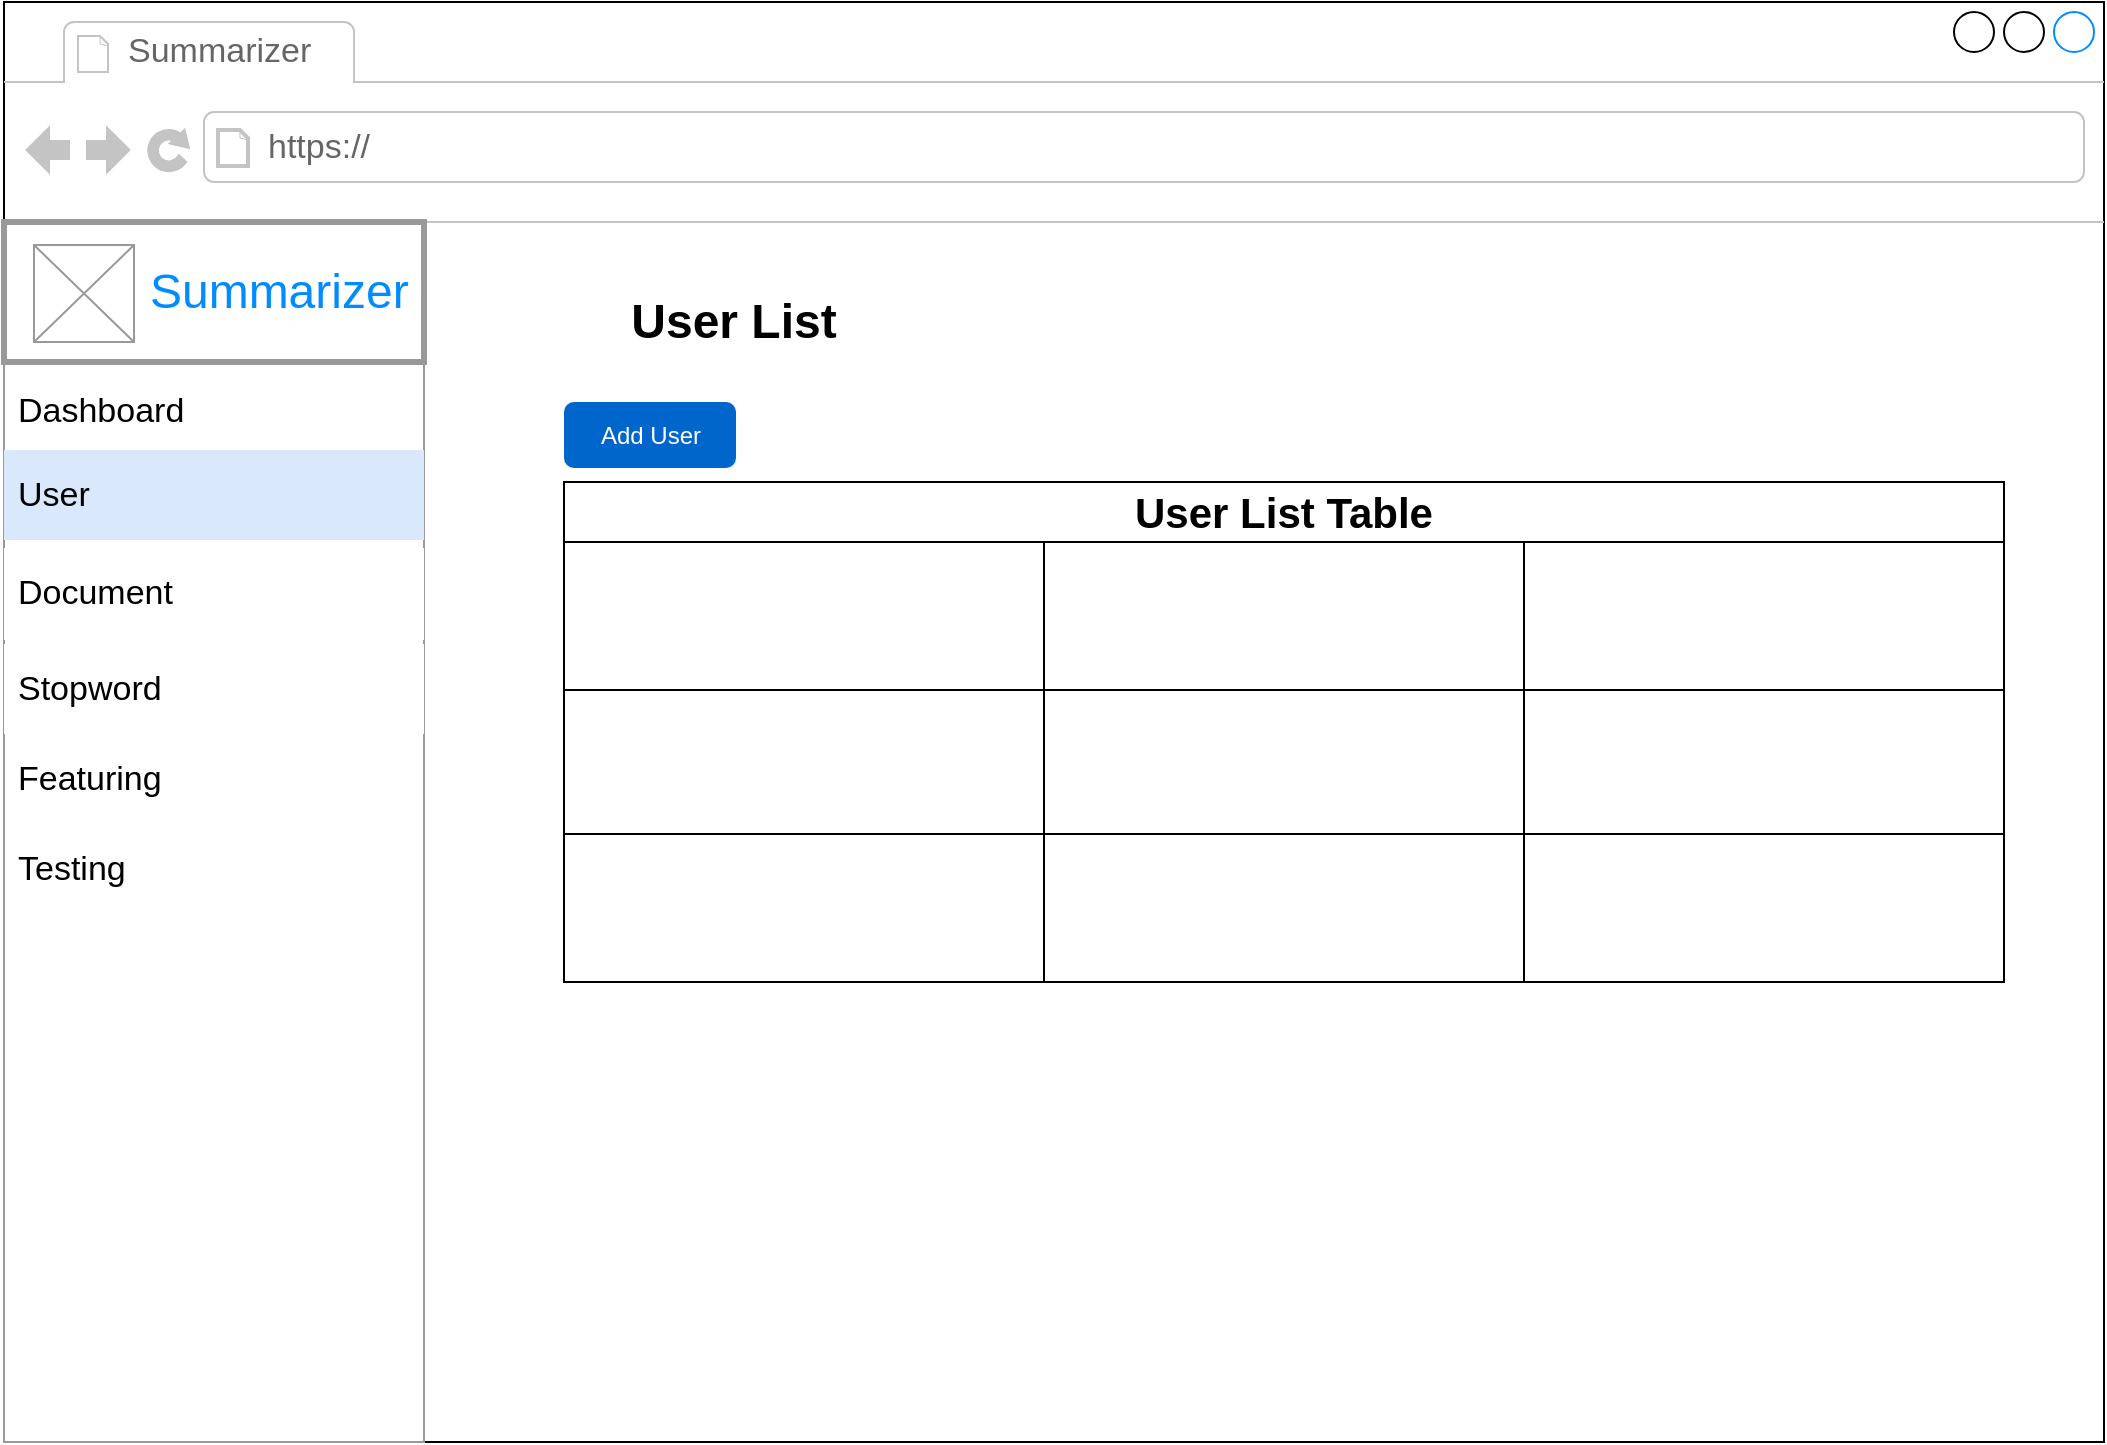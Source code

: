 <mxfile version="13.3.5" type="device"><diagram id="UIkS6cc1e1BOAUEn2AfB" name="Page-1"><mxGraphModel dx="1422" dy="763" grid="1" gridSize="10" guides="1" tooltips="1" connect="1" arrows="1" fold="1" page="1" pageScale="1" pageWidth="827" pageHeight="1169" math="0" shadow="0"><root><mxCell id="0"/><mxCell id="1" parent="0"/><mxCell id="cNGpX5P3kVJ8nI7hAKT8-1" value="" style="strokeWidth=1;shadow=0;dashed=0;align=center;html=1;shape=mxgraph.mockup.containers.browserWindow;rSize=0;strokeColor2=#008cff;strokeColor3=#c4c4c4;mainText=,;recursiveResize=0;fontSize=16;" parent="1" vertex="1"><mxGeometry x="30" y="28" width="1050" height="720" as="geometry"/></mxCell><mxCell id="cNGpX5P3kVJ8nI7hAKT8-2" value="Summarizer" style="strokeWidth=1;shadow=0;dashed=0;align=center;html=1;shape=mxgraph.mockup.containers.anchor;fontSize=17;fontColor=#666666;align=left;" parent="cNGpX5P3kVJ8nI7hAKT8-1" vertex="1"><mxGeometry x="60" y="12" width="110" height="26" as="geometry"/></mxCell><mxCell id="cNGpX5P3kVJ8nI7hAKT8-3" value="https://" style="strokeWidth=1;shadow=0;dashed=0;align=center;html=1;shape=mxgraph.mockup.containers.anchor;rSize=0;fontSize=17;fontColor=#666666;align=left;" parent="cNGpX5P3kVJ8nI7hAKT8-1" vertex="1"><mxGeometry x="130" y="60" width="250" height="26" as="geometry"/></mxCell><mxCell id="cNGpX5P3kVJ8nI7hAKT8-181" value="&lt;font style=&quot;font-size: 21px&quot;&gt;User List Table&lt;/font&gt;" style="shape=table;html=1;whiteSpace=wrap;startSize=30;container=1;collapsible=0;childLayout=tableLayout;fontStyle=1;align=center;" parent="cNGpX5P3kVJ8nI7hAKT8-1" vertex="1"><mxGeometry x="280" y="240" width="720" height="250" as="geometry"/></mxCell><mxCell id="cNGpX5P3kVJ8nI7hAKT8-182" value="" style="shape=partialRectangle;html=1;whiteSpace=wrap;collapsible=0;dropTarget=0;pointerEvents=0;fillColor=none;top=0;left=0;bottom=0;right=0;points=[[0,0.5],[1,0.5]];portConstraint=eastwest;" parent="cNGpX5P3kVJ8nI7hAKT8-181" vertex="1"><mxGeometry y="30" width="720" height="74" as="geometry"/></mxCell><mxCell id="cNGpX5P3kVJ8nI7hAKT8-183" value="" style="shape=partialRectangle;html=1;whiteSpace=wrap;connectable=0;fillColor=none;top=0;left=0;bottom=0;right=0;overflow=hidden;" parent="cNGpX5P3kVJ8nI7hAKT8-182" vertex="1"><mxGeometry width="240" height="74" as="geometry"/></mxCell><mxCell id="cNGpX5P3kVJ8nI7hAKT8-184" value="" style="shape=partialRectangle;html=1;whiteSpace=wrap;connectable=0;fillColor=none;top=0;left=0;bottom=0;right=0;overflow=hidden;" parent="cNGpX5P3kVJ8nI7hAKT8-182" vertex="1"><mxGeometry x="240" width="240" height="74" as="geometry"/></mxCell><mxCell id="cNGpX5P3kVJ8nI7hAKT8-185" value="" style="shape=partialRectangle;html=1;whiteSpace=wrap;connectable=0;fillColor=none;top=0;left=0;bottom=0;right=0;overflow=hidden;" parent="cNGpX5P3kVJ8nI7hAKT8-182" vertex="1"><mxGeometry x="480" width="240" height="74" as="geometry"/></mxCell><mxCell id="cNGpX5P3kVJ8nI7hAKT8-186" value="" style="shape=partialRectangle;html=1;whiteSpace=wrap;collapsible=0;dropTarget=0;pointerEvents=0;fillColor=none;top=0;left=0;bottom=0;right=0;points=[[0,0.5],[1,0.5]];portConstraint=eastwest;" parent="cNGpX5P3kVJ8nI7hAKT8-181" vertex="1"><mxGeometry y="104" width="720" height="72" as="geometry"/></mxCell><mxCell id="cNGpX5P3kVJ8nI7hAKT8-187" value="" style="shape=partialRectangle;html=1;whiteSpace=wrap;connectable=0;fillColor=none;top=0;left=0;bottom=0;right=0;overflow=hidden;" parent="cNGpX5P3kVJ8nI7hAKT8-186" vertex="1"><mxGeometry width="240" height="72" as="geometry"/></mxCell><mxCell id="cNGpX5P3kVJ8nI7hAKT8-188" value="" style="shape=partialRectangle;html=1;whiteSpace=wrap;connectable=0;fillColor=none;top=0;left=0;bottom=0;right=0;overflow=hidden;" parent="cNGpX5P3kVJ8nI7hAKT8-186" vertex="1"><mxGeometry x="240" width="240" height="72" as="geometry"/></mxCell><mxCell id="cNGpX5P3kVJ8nI7hAKT8-189" value="" style="shape=partialRectangle;html=1;whiteSpace=wrap;connectable=0;fillColor=none;top=0;left=0;bottom=0;right=0;overflow=hidden;" parent="cNGpX5P3kVJ8nI7hAKT8-186" vertex="1"><mxGeometry x="480" width="240" height="72" as="geometry"/></mxCell><mxCell id="cNGpX5P3kVJ8nI7hAKT8-190" value="" style="shape=partialRectangle;html=1;whiteSpace=wrap;collapsible=0;dropTarget=0;pointerEvents=0;fillColor=none;top=0;left=0;bottom=0;right=0;points=[[0,0.5],[1,0.5]];portConstraint=eastwest;" parent="cNGpX5P3kVJ8nI7hAKT8-181" vertex="1"><mxGeometry y="176" width="720" height="74" as="geometry"/></mxCell><mxCell id="cNGpX5P3kVJ8nI7hAKT8-191" value="" style="shape=partialRectangle;html=1;whiteSpace=wrap;connectable=0;fillColor=none;top=0;left=0;bottom=0;right=0;overflow=hidden;" parent="cNGpX5P3kVJ8nI7hAKT8-190" vertex="1"><mxGeometry width="240" height="74" as="geometry"/></mxCell><mxCell id="cNGpX5P3kVJ8nI7hAKT8-192" value="" style="shape=partialRectangle;html=1;whiteSpace=wrap;connectable=0;fillColor=none;top=0;left=0;bottom=0;right=0;overflow=hidden;" parent="cNGpX5P3kVJ8nI7hAKT8-190" vertex="1"><mxGeometry x="240" width="240" height="74" as="geometry"/></mxCell><mxCell id="cNGpX5P3kVJ8nI7hAKT8-193" value="" style="shape=partialRectangle;html=1;whiteSpace=wrap;connectable=0;fillColor=none;top=0;left=0;bottom=0;right=0;overflow=hidden;" parent="cNGpX5P3kVJ8nI7hAKT8-190" vertex="1"><mxGeometry x="480" width="240" height="74" as="geometry"/></mxCell><mxCell id="cNGpX5P3kVJ8nI7hAKT8-4" value="" style="strokeWidth=1;shadow=0;dashed=0;align=center;html=1;shape=mxgraph.mockup.forms.rrect;rSize=0;strokeColor=#999999;fillColor=none;" parent="cNGpX5P3kVJ8nI7hAKT8-1" vertex="1"><mxGeometry y="110" width="210" height="610" as="geometry"/></mxCell><mxCell id="cNGpX5P3kVJ8nI7hAKT8-5" value="&lt;div style=&quot;font-size: 24px&quot; align=&quot;right&quot;&gt;Summarizer&amp;nbsp; &lt;br&gt;&lt;/div&gt;" style="strokeWidth=3;shadow=0;dashed=0;align=right;html=1;shape=mxgraph.mockup.forms.rrect;rSize=0;strokeColor=#999999;fontColor=#008cff;fontSize=17;fillColor=#ffffff;resizeWidth=1;perimeterSpacing=4;" parent="cNGpX5P3kVJ8nI7hAKT8-4" vertex="1"><mxGeometry width="210" height="70" relative="1" as="geometry"/></mxCell><mxCell id="cNGpX5P3kVJ8nI7hAKT8-6" value="&lt;div&gt;Dashboard&lt;/div&gt;" style="strokeWidth=1;shadow=0;dashed=0;align=center;html=1;shape=mxgraph.mockup.forms.anchor;fontSize=17;align=left;spacingLeft=5;resizeWidth=1;gradientColor=#7ea6e0;fillColor=#dae8fc;strokeColor=#6c8ebf;gradientDirection=north;" parent="cNGpX5P3kVJ8nI7hAKT8-4" vertex="1"><mxGeometry width="210" height="45" relative="1" as="geometry"><mxPoint y="72" as="offset"/></mxGeometry></mxCell><mxCell id="cNGpX5P3kVJ8nI7hAKT8-7" value="Featuring" style="strokeWidth=1;shadow=0;dashed=0;align=center;html=1;shape=mxgraph.mockup.forms.anchor;fontSize=17;align=left;spacingLeft=5;resizeWidth=1;gradientColor=#ea6b66;fillColor=#f8cecc;strokeColor=#b85450;" parent="cNGpX5P3kVJ8nI7hAKT8-4" vertex="1"><mxGeometry width="210" height="45" relative="1" as="geometry"><mxPoint y="256" as="offset"/></mxGeometry></mxCell><mxCell id="cNGpX5P3kVJ8nI7hAKT8-8" value="Testing" style="strokeWidth=1;shadow=0;dashed=0;align=center;html=1;shape=mxgraph.mockup.forms.anchor;fontSize=17;fontColor=#000000;align=left;spacingLeft=5;resizeWidth=1;" parent="cNGpX5P3kVJ8nI7hAKT8-4" vertex="1"><mxGeometry width="210" height="45" relative="1" as="geometry"><mxPoint y="301" as="offset"/></mxGeometry></mxCell><mxCell id="cNGpX5P3kVJ8nI7hAKT8-9" value="" style="verticalLabelPosition=bottom;shadow=0;dashed=0;align=center;html=1;verticalAlign=top;strokeWidth=1;shape=mxgraph.mockup.graphics.simpleIcon;strokeColor=#999999;" parent="cNGpX5P3kVJ8nI7hAKT8-4" vertex="1"><mxGeometry x="15" y="11.51" width="50" height="48.49" as="geometry"/></mxCell><mxCell id="cNGpX5P3kVJ8nI7hAKT8-10" value="Document" style="strokeWidth=1;shadow=0;dashed=0;align=center;html=1;shape=mxgraph.mockup.forms.rrect;rSize=0;fontSize=17;align=left;spacingLeft=5;resizeWidth=1;strokeColor=none;" parent="cNGpX5P3kVJ8nI7hAKT8-4" vertex="1"><mxGeometry width="210" height="46" relative="1" as="geometry"><mxPoint y="163" as="offset"/></mxGeometry></mxCell><mxCell id="cNGpX5P3kVJ8nI7hAKT8-194" value="Stopword" style="strokeWidth=1;shadow=0;dashed=0;align=center;html=1;shape=mxgraph.mockup.forms.rrect;rSize=0;fontSize=17;align=left;spacingLeft=5;resizeWidth=1;strokeColor=none;" parent="cNGpX5P3kVJ8nI7hAKT8-4" vertex="1"><mxGeometry y="211" width="210" height="45" as="geometry"/></mxCell><mxCell id="pyif1jyVhFd9NofuJOU1-1" value="User" style="strokeWidth=1;shadow=0;dashed=0;align=center;html=1;shape=mxgraph.mockup.forms.rrect;rSize=0;fontSize=17;align=left;spacingLeft=5;resizeWidth=1;fillColor=#dae8fc;strokeColor=none;" vertex="1" parent="cNGpX5P3kVJ8nI7hAKT8-4"><mxGeometry y="114" width="210" height="45" as="geometry"/></mxCell><mxCell id="cNGpX5P3kVJ8nI7hAKT8-11" value="User List" style="text;html=1;strokeColor=none;fillColor=none;align=center;verticalAlign=middle;whiteSpace=wrap;rounded=0;fontSize=24;fontColor=#000000;fontStyle=1" parent="cNGpX5P3kVJ8nI7hAKT8-1" vertex="1"><mxGeometry x="280" y="150" width="170" height="20" as="geometry"/></mxCell><mxCell id="cNGpX5P3kVJ8nI7hAKT8-267" value="&lt;div&gt;Add User&lt;/div&gt;" style="rounded=1;align=center;strokeColor=none;html=1;fontColor=#ffffff;fontSize=12;fillColor=#0066CC;" parent="cNGpX5P3kVJ8nI7hAKT8-1" vertex="1"><mxGeometry x="280" y="200" width="86" height="33" as="geometry"/></mxCell></root></mxGraphModel></diagram></mxfile>
